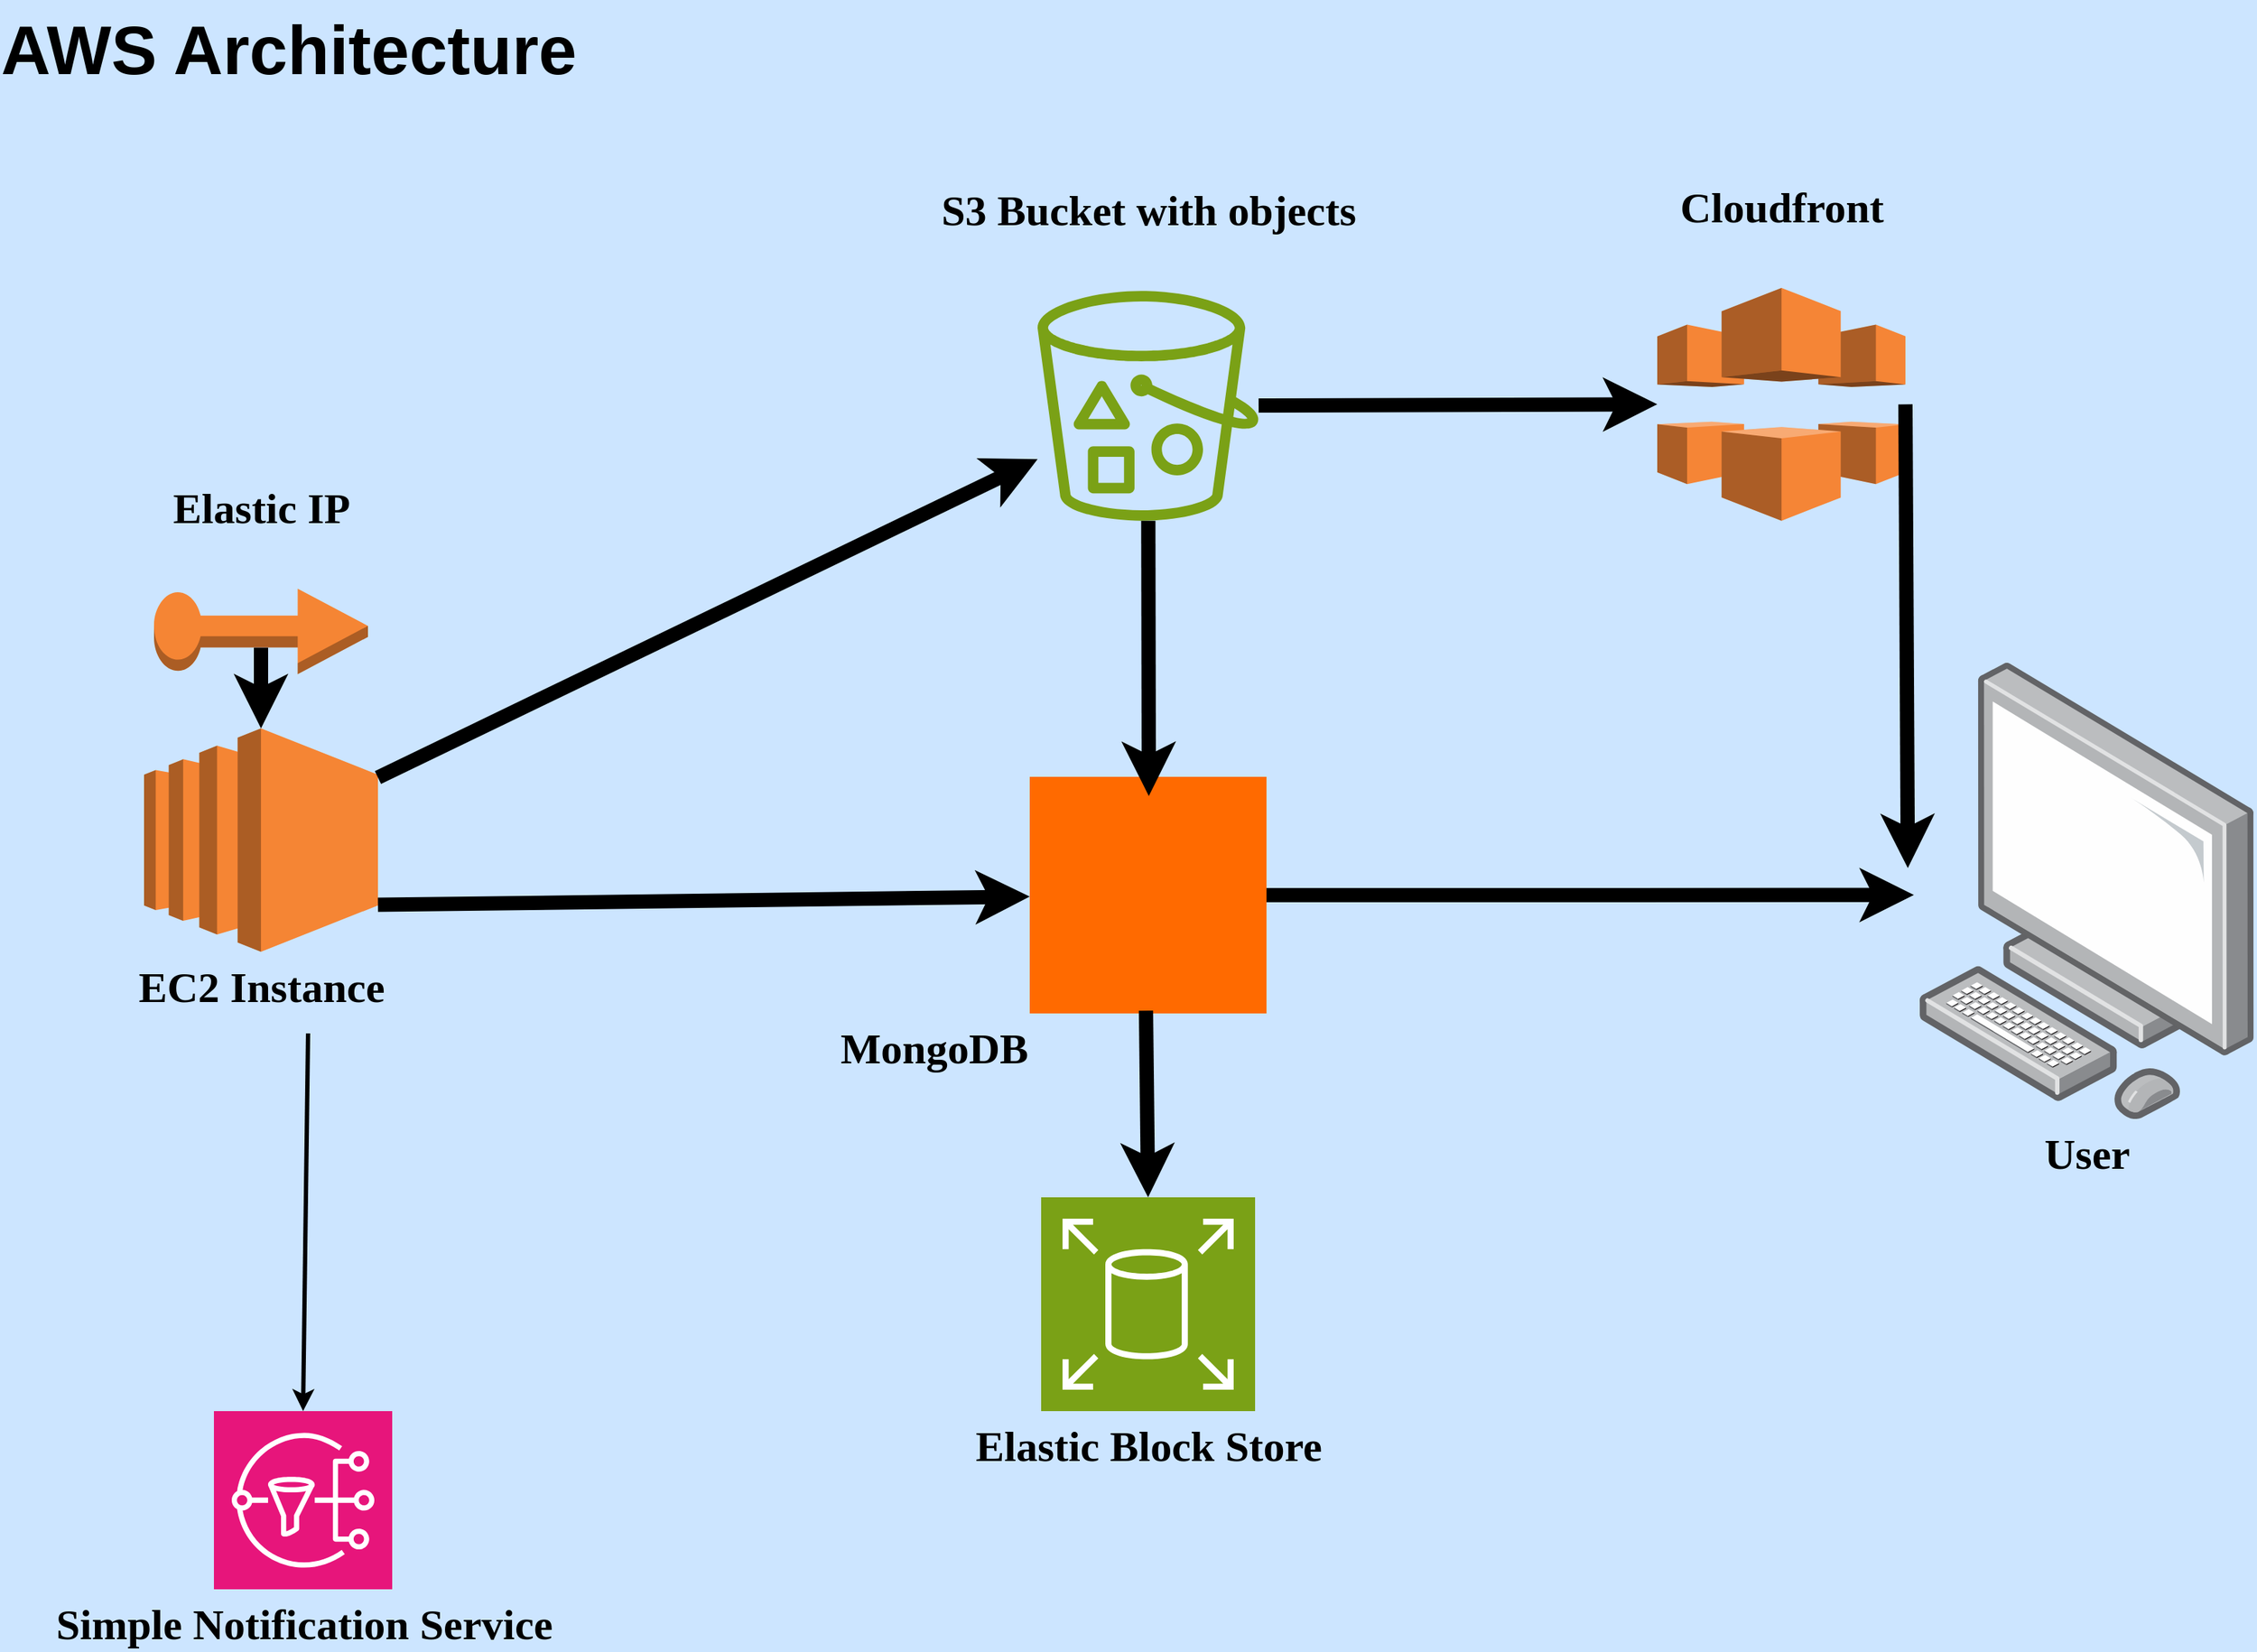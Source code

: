 <mxfile version="26.2.2">
  <diagram name="Page-1" id="7a6c530e-6e37-e111-ec74-82921da8cc10">
    <mxGraphModel dx="2312" dy="1315" grid="0" gridSize="10" guides="1" tooltips="1" connect="1" arrows="1" fold="1" page="1" pageScale="1.5" pageWidth="1169" pageHeight="826" background="#CCE5FF" math="0" shadow="0">
      <root>
        <mxCell id="0" style=";html=1;" />
        <mxCell id="1" style=";html=1;" parent="0" />
        <mxCell id="2FV92E6_kj3xv08Foaql-3" value="S3 Bucket with objects&lt;div&gt;&lt;br&gt;&lt;/div&gt;" style="sketch=0;outlineConnect=0;fontColor=#000000;gradientColor=none;fillColor=#7AA116;strokeColor=none;dashed=0;verticalLabelPosition=top;verticalAlign=bottom;align=center;html=1;fontSize=30;fontStyle=1;aspect=fixed;pointerEvents=1;shape=mxgraph.aws4.bucket_with_objects;labelPosition=center;movable=1;resizable=1;rotatable=1;deletable=1;editable=1;locked=0;connectable=1;fontFamily=Georgia;" parent="1" vertex="1">
          <mxGeometry x="759.5" y="227.14" width="155" height="161.2" as="geometry" />
        </mxCell>
        <mxCell id="2FV92E6_kj3xv08Foaql-4" value="MongoDB" style="points=[];aspect=fixed;html=1;align=right;shadow=0;dashed=0;fillColor=#FF6A00;strokeColor=none;shape=mxgraph.alibaba_cloud.mongodb;fontSize=30;verticalAlign=top;labelPosition=left;verticalLabelPosition=bottom;fontStyle=1;movable=1;resizable=1;rotatable=1;deletable=1;editable=1;locked=0;connectable=1;fontColor=#000000;fontFamily=Georgia;" parent="1" vertex="1">
          <mxGeometry x="754" y="568" width="166" height="166" as="geometry" />
        </mxCell>
        <mxCell id="2FV92E6_kj3xv08Foaql-5" value="EC2 Instance" style="outlineConnect=0;dashed=0;verticalLabelPosition=bottom;verticalAlign=top;align=center;html=1;shape=mxgraph.aws3.ec2;fillColor=#F58534;gradientColor=none;fontSize=30;fontStyle=1;aspect=fixed;movable=1;resizable=1;rotatable=1;deletable=1;editable=1;locked=0;connectable=1;fontColor=#000000;fontFamily=Georgia;" parent="1" vertex="1">
          <mxGeometry x="133" y="534" width="164" height="156.72" as="geometry" />
        </mxCell>
        <mxCell id="2FV92E6_kj3xv08Foaql-6" value="Cloudfront&lt;div&gt;&lt;br&gt;&lt;/div&gt;" style="outlineConnect=0;dashed=0;verticalLabelPosition=top;verticalAlign=bottom;align=center;html=1;shape=mxgraph.aws3.cloudfront;fillColor=#F58536;gradientColor=none;fontSize=30;labelPosition=center;fontStyle=1;aspect=fixed;movable=1;resizable=1;rotatable=1;deletable=1;editable=1;locked=0;connectable=1;fontColor=#000000;fontFamily=Georgia;" parent="1" vertex="1">
          <mxGeometry x="1194" y="225" width="174" height="163.34" as="geometry" />
        </mxCell>
        <mxCell id="2FV92E6_kj3xv08Foaql-7" value="&lt;font&gt;Elastic Block Store&lt;/font&gt;&lt;div&gt;&lt;br&gt;&lt;/div&gt;" style="sketch=0;points=[[0,0,0],[0.25,0,0],[0.5,0,0],[0.75,0,0],[1,0,0],[0,1,0],[0.25,1,0],[0.5,1,0],[0.75,1,0],[1,1,0],[0,0.25,0],[0,0.5,0],[0,0.75,0],[1,0.25,0],[1,0.5,0],[1,0.75,0]];outlineConnect=0;fontColor=#000000;fillColor=#7AA116;strokeColor=#ffffff;dashed=0;verticalLabelPosition=bottom;verticalAlign=top;align=center;html=1;fontSize=30;fontStyle=1;shape=mxgraph.aws4.resourceIcon;resIcon=mxgraph.aws4.elastic_block_store;aspect=fixed;movable=1;resizable=1;rotatable=1;deletable=1;editable=1;locked=0;connectable=1;fontFamily=Georgia;" parent="1" vertex="1">
          <mxGeometry x="762" y="863" width="150" height="150" as="geometry" />
        </mxCell>
        <mxCell id="2FV92E6_kj3xv08Foaql-10" value="&lt;div&gt;&lt;br&gt;&lt;/div&gt;" style="text;html=1;align=center;verticalAlign=middle;resizable=1;points=[];autosize=1;strokeColor=none;fillColor=none;fontSize=15;movable=1;rotatable=1;deletable=1;editable=1;locked=0;connectable=1;fontColor=#000000;fontFamily=Georgia;" parent="1" vertex="1">
          <mxGeometry x="373" y="792" width="18" height="30" as="geometry" />
        </mxCell>
        <mxCell id="2FV92E6_kj3xv08Foaql-11" value="Elastic IP&lt;div&gt;&lt;br&gt;&lt;/div&gt;" style="outlineConnect=0;dashed=0;verticalLabelPosition=top;verticalAlign=bottom;align=center;html=1;shape=mxgraph.aws3.elastic_ip;fillColor=#F58534;gradientColor=none;fontSize=30;labelPosition=center;fontStyle=1;aspect=fixed;movable=1;resizable=1;rotatable=1;deletable=1;editable=1;locked=0;connectable=1;fontColor=#000000;fontFamily=Georgia;" parent="1" vertex="1">
          <mxGeometry x="140" y="436" width="150" height="60" as="geometry" />
        </mxCell>
        <mxCell id="2FV92E6_kj3xv08Foaql-16" value="User" style="image;points=[];aspect=fixed;html=1;align=center;shadow=0;dashed=0;image=img/lib/allied_telesis/computer_and_terminals/Personal_Computer.svg;fontSize=30;labelBackgroundColor=none;fontStyle=1;movable=1;resizable=1;rotatable=1;deletable=1;editable=1;locked=0;connectable=1;fontColor=#000000;fontFamily=Georgia;" parent="1" vertex="1">
          <mxGeometry x="1377" y="488" width="236.12" height="320" as="geometry" />
        </mxCell>
        <mxCell id="2FV92E6_kj3xv08Foaql-20" value="" style="endArrow=classic;html=1;rounded=0;exitX=1;exitY=0.5;exitDx=0;exitDy=0;exitPerimeter=0;entryX=-0.031;entryY=0.45;entryDx=0;entryDy=0;entryPerimeter=0;strokeWidth=10;movable=1;resizable=1;rotatable=1;deletable=1;editable=1;locked=0;connectable=1;fontColor=#000000;fontFamily=Georgia;" parent="1" source="2FV92E6_kj3xv08Foaql-6" target="2FV92E6_kj3xv08Foaql-16" edge="1">
          <mxGeometry width="50" height="50" relative="1" as="geometry">
            <mxPoint x="1359" y="589" as="sourcePoint" />
            <mxPoint x="1511" y="593" as="targetPoint" />
          </mxGeometry>
        </mxCell>
        <mxCell id="2FV92E6_kj3xv08Foaql-21" value="" style="endArrow=classic;html=1;rounded=0;entryX=0;entryY=0.5;entryDx=0;entryDy=0;entryPerimeter=0;strokeWidth=10;movable=1;resizable=1;rotatable=1;deletable=1;editable=1;locked=0;connectable=1;fontColor=#000000;fontFamily=Georgia;" parent="1" source="2FV92E6_kj3xv08Foaql-3" target="2FV92E6_kj3xv08Foaql-6" edge="1">
          <mxGeometry width="50" height="50" relative="1" as="geometry">
            <mxPoint x="864" y="445" as="sourcePoint" />
            <mxPoint x="1021" y="491" as="targetPoint" />
          </mxGeometry>
        </mxCell>
        <mxCell id="2FV92E6_kj3xv08Foaql-23" value="" style="endArrow=classic;html=1;rounded=0;exitX=0.491;exitY=0.988;exitDx=0;exitDy=0;exitPerimeter=0;entryX=0.5;entryY=0;entryDx=0;entryDy=0;entryPerimeter=0;strokeWidth=10;movable=1;resizable=1;rotatable=1;deletable=1;editable=1;locked=0;connectable=1;fontColor=#000000;fontFamily=Georgia;" parent="1" source="2FV92E6_kj3xv08Foaql-4" target="2FV92E6_kj3xv08Foaql-7" edge="1">
          <mxGeometry width="50" height="50" relative="1" as="geometry">
            <mxPoint x="749.5" y="832" as="sourcePoint" />
            <mxPoint x="750" y="955" as="targetPoint" />
          </mxGeometry>
        </mxCell>
        <mxCell id="2FV92E6_kj3xv08Foaql-29" value="" style="endArrow=classic;html=1;rounded=0;entryX=0.503;entryY=0.081;entryDx=0;entryDy=0;entryPerimeter=0;strokeWidth=10;movable=1;resizable=1;rotatable=1;deletable=1;editable=1;locked=0;connectable=1;fontColor=#000000;fontFamily=Georgia;" parent="1" source="2FV92E6_kj3xv08Foaql-3" target="2FV92E6_kj3xv08Foaql-4" edge="1">
          <mxGeometry width="50" height="50" relative="1" as="geometry">
            <mxPoint x="749.5" y="448" as="sourcePoint" />
            <mxPoint x="750" y="571" as="targetPoint" />
          </mxGeometry>
        </mxCell>
        <mxCell id="2FV92E6_kj3xv08Foaql-31" value="" style="endArrow=classic;html=1;rounded=0;exitX=1;exitY=0.22;exitDx=0;exitDy=0;exitPerimeter=0;strokeWidth=10;movable=1;resizable=1;rotatable=1;deletable=1;editable=1;locked=0;connectable=1;fontColor=#000000;fontFamily=Georgia;" parent="1" source="2FV92E6_kj3xv08Foaql-5" target="2FV92E6_kj3xv08Foaql-3" edge="1">
          <mxGeometry width="50" height="50" relative="1" as="geometry">
            <mxPoint x="327" y="559" as="sourcePoint" />
            <mxPoint x="488" y="366" as="targetPoint" />
          </mxGeometry>
        </mxCell>
        <mxCell id="2FV92E6_kj3xv08Foaql-32" value="" style="endArrow=classic;html=1;rounded=0;exitX=1;exitY=0.79;exitDx=0;exitDy=0;exitPerimeter=0;strokeWidth=10;movable=1;resizable=1;rotatable=1;deletable=1;editable=1;locked=0;connectable=1;fontColor=#000000;fontFamily=Georgia;" parent="1" source="2FV92E6_kj3xv08Foaql-5" target="2FV92E6_kj3xv08Foaql-4" edge="1">
          <mxGeometry width="50" height="50" relative="1" as="geometry">
            <mxPoint x="329" y="654" as="sourcePoint" />
            <mxPoint x="677" y="651" as="targetPoint" />
          </mxGeometry>
        </mxCell>
        <mxCell id="2FV92E6_kj3xv08Foaql-33" value="" style="endArrow=classic;html=1;rounded=0;entryX=0.5;entryY=0;entryDx=0;entryDy=0;entryPerimeter=0;exitX=0.5;exitY=0.69;exitDx=0;exitDy=0;exitPerimeter=0;verticalAlign=bottom;labelPosition=left;verticalLabelPosition=top;align=right;strokeWidth=10;movable=1;resizable=1;rotatable=1;deletable=1;editable=1;locked=0;connectable=1;fontColor=#000000;fontFamily=Georgia;" parent="1" source="2FV92E6_kj3xv08Foaql-11" target="2FV92E6_kj3xv08Foaql-5" edge="1">
          <mxGeometry width="50" height="50" relative="1" as="geometry">
            <mxPoint x="233" y="447" as="sourcePoint" />
            <mxPoint x="233" y="515" as="targetPoint" />
          </mxGeometry>
        </mxCell>
        <mxCell id="2FV92E6_kj3xv08Foaql-34" style="edgeStyle=orthogonalEdgeStyle;rounded=0;orthogonalLoop=1;jettySize=auto;html=1;entryX=-0.013;entryY=0.509;entryDx=0;entryDy=0;entryPerimeter=0;fontSize=15;strokeWidth=10;movable=1;resizable=1;rotatable=1;deletable=1;editable=1;locked=0;connectable=1;fontColor=#000000;fontFamily=Georgia;" parent="1" source="2FV92E6_kj3xv08Foaql-4" target="2FV92E6_kj3xv08Foaql-16" edge="1">
          <mxGeometry relative="1" as="geometry" />
        </mxCell>
        <mxCell id="maR94bAQzjeONWRQdzdn-1" value="Simple Notification Service" style="sketch=0;points=[[0,0,0],[0.25,0,0],[0.5,0,0],[0.75,0,0],[1,0,0],[0,1,0],[0.25,1,0],[0.5,1,0],[0.75,1,0],[1,1,0],[0,0.25,0],[0,0.5,0],[0,0.75,0],[1,0.25,0],[1,0.5,0],[1,0.75,0]];outlineConnect=0;fontColor=#000000;fillColor=#E7157B;strokeColor=#ffffff;dashed=0;verticalLabelPosition=bottom;verticalAlign=top;align=center;html=1;fontSize=30;fontStyle=1;aspect=fixed;shape=mxgraph.aws4.resourceIcon;resIcon=mxgraph.aws4.sns;fontFamily=Georgia;" vertex="1" parent="1">
          <mxGeometry x="182" y="1013" width="125" height="125" as="geometry" />
        </mxCell>
        <mxCell id="maR94bAQzjeONWRQdzdn-9" value="" style="endArrow=classic;html=1;rounded=0;entryX=0.5;entryY=0;entryDx=0;entryDy=0;entryPerimeter=0;jumpStyle=gap;strokeWidth=3;" edge="1" parent="1" target="maR94bAQzjeONWRQdzdn-1">
          <mxGeometry width="50" height="50" relative="1" as="geometry">
            <mxPoint x="248" y="748" as="sourcePoint" />
            <mxPoint x="422" y="853" as="targetPoint" />
          </mxGeometry>
        </mxCell>
        <mxCell id="maR94bAQzjeONWRQdzdn-10" value="AWS Architecture&lt;div&gt;&lt;br&gt;&lt;/div&gt;" style="text;html=1;align=center;verticalAlign=middle;resizable=0;points=[];autosize=1;strokeColor=none;fillColor=none;fontSize=48;fontStyle=1" vertex="1" parent="1">
          <mxGeometry x="37" y="23" width="394" height="127" as="geometry" />
        </mxCell>
      </root>
    </mxGraphModel>
  </diagram>
</mxfile>
